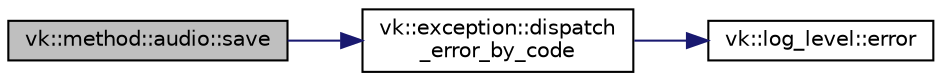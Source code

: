 digraph "vk::method::audio::save"
{
 // LATEX_PDF_SIZE
  edge [fontname="Helvetica",fontsize="10",labelfontname="Helvetica",labelfontsize="10"];
  node [fontname="Helvetica",fontsize="10",shape=record];
  rankdir="LR";
  Node1 [label="vk::method::audio::save",height=0.2,width=0.4,color="black", fillcolor="grey75", style="filled", fontcolor="black",tooltip=" "];
  Node1 -> Node2 [color="midnightblue",fontsize="10",style="solid",fontname="Helvetica"];
  Node2 [label="vk::exception::dispatch\l_error_by_code",height=0.2,width=0.4,color="black", fillcolor="white", style="filled",URL="$namespacevk_1_1exception.html#a3748ba0d94723c23dc92d4febc7918e7",tooltip=" "];
  Node2 -> Node3 [color="midnightblue",fontsize="10",style="solid",fontname="Helvetica"];
  Node3 [label="vk::log_level::error",height=0.2,width=0.4,color="black", fillcolor="white", style="filled",URL="$namespacevk_1_1log__level.html#a76e528ce1251ed5c3cbc8f06193faf64",tooltip=" "];
}
